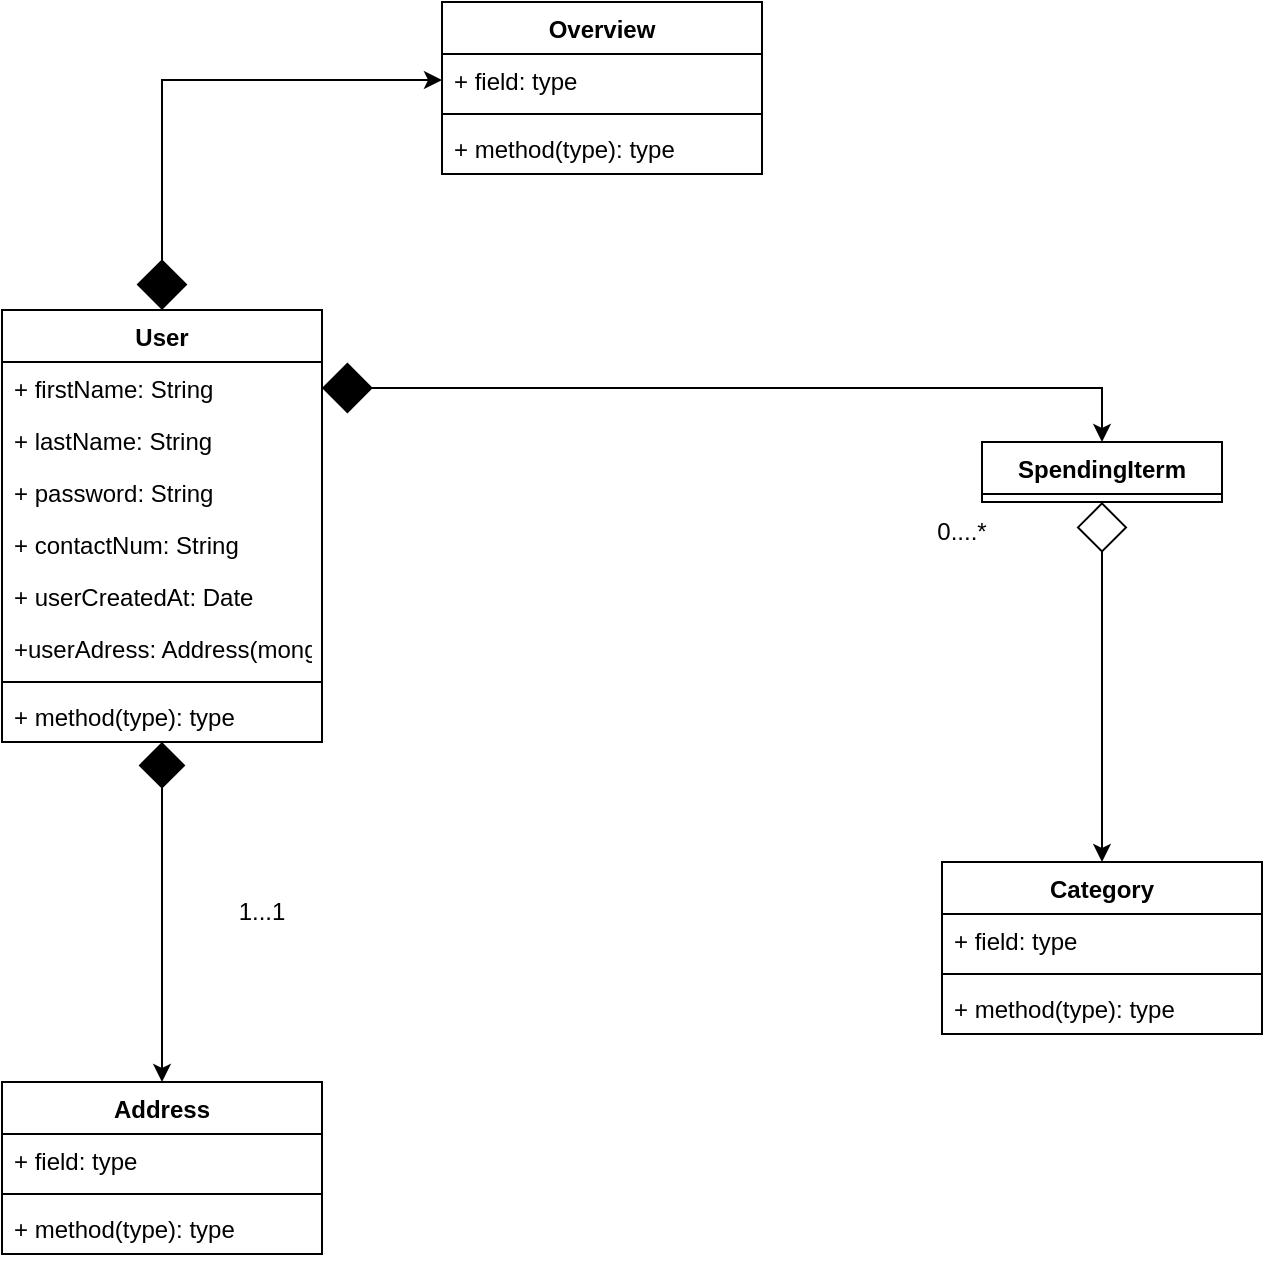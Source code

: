 <mxfile pages="2">
    <diagram id="qDs4zsgHsnW7HbFaQxwj" name="spendWhereV2 Class Diagram">
        <mxGraphModel dx="1387" dy="430" grid="1" gridSize="10" guides="1" tooltips="1" connect="1" arrows="1" fold="1" page="1" pageScale="1" pageWidth="850" pageHeight="1100" math="0" shadow="0">
            <root>
                <mxCell id="0"/>
                <mxCell id="1" parent="0"/>
                <mxCell id="nMCcHLCuzdzfKpNBrMgA-15" style="edgeStyle=orthogonalEdgeStyle;rounded=0;orthogonalLoop=1;jettySize=auto;html=1;entryX=0;entryY=0.5;entryDx=0;entryDy=0;startArrow=diamond;startFill=1;exitX=0.5;exitY=0;exitDx=0;exitDy=0;startSize=23;" parent="1" source="01GERiBBcl2VuDs_CRFM-1" target="nMCcHLCuzdzfKpNBrMgA-12" edge="1">
                    <mxGeometry relative="1" as="geometry"/>
                </mxCell>
                <mxCell id="01GERiBBcl2VuDs_CRFM-1" value="User" style="swimlane;fontStyle=1;align=center;verticalAlign=top;childLayout=stackLayout;horizontal=1;startSize=26;horizontalStack=0;resizeParent=1;resizeParentMax=0;resizeLast=0;collapsible=1;marginBottom=0;" parent="1" vertex="1">
                    <mxGeometry y="244" width="160" height="216" as="geometry">
                        <mxRectangle y="244" width="70" height="30" as="alternateBounds"/>
                    </mxGeometry>
                </mxCell>
                <object label="+ firstName: String&#10;&#10;" lastName="" id="01GERiBBcl2VuDs_CRFM-2">
                    <mxCell style="text;strokeColor=none;fillColor=none;align=left;verticalAlign=top;spacingLeft=4;spacingRight=4;overflow=hidden;rotatable=0;points=[[0,0.5],[1,0.5]];portConstraint=eastwest;" parent="01GERiBBcl2VuDs_CRFM-1" vertex="1">
                        <mxGeometry y="26" width="160" height="26" as="geometry"/>
                    </mxCell>
                </object>
                <object label="+ lastName: String&#10;&#10;" lastName="" id="kb8kkpJwAN3aDOIr81UP-8">
                    <mxCell style="text;strokeColor=none;fillColor=none;align=left;verticalAlign=top;spacingLeft=4;spacingRight=4;overflow=hidden;rotatable=0;points=[[0,0.5],[1,0.5]];portConstraint=eastwest;" parent="01GERiBBcl2VuDs_CRFM-1" vertex="1">
                        <mxGeometry y="52" width="160" height="26" as="geometry"/>
                    </mxCell>
                </object>
                <object label="+ password: String&#10;&#10;" lastName="" id="kb8kkpJwAN3aDOIr81UP-9">
                    <mxCell style="text;strokeColor=none;fillColor=none;align=left;verticalAlign=top;spacingLeft=4;spacingRight=4;overflow=hidden;rotatable=0;points=[[0,0.5],[1,0.5]];portConstraint=eastwest;" parent="01GERiBBcl2VuDs_CRFM-1" vertex="1">
                        <mxGeometry y="78" width="160" height="26" as="geometry"/>
                    </mxCell>
                </object>
                <object label="+ contactNum: String&#10;&#10;" lastName="" id="kb8kkpJwAN3aDOIr81UP-10">
                    <mxCell style="text;strokeColor=none;fillColor=none;align=left;verticalAlign=top;spacingLeft=4;spacingRight=4;overflow=hidden;rotatable=0;points=[[0,0.5],[1,0.5]];portConstraint=eastwest;" parent="01GERiBBcl2VuDs_CRFM-1" vertex="1">
                        <mxGeometry y="104" width="160" height="26" as="geometry"/>
                    </mxCell>
                </object>
                <object label="+ userCreatedAt: Date&#10;&#10;" lastName="" id="kb8kkpJwAN3aDOIr81UP-11">
                    <mxCell style="text;strokeColor=none;fillColor=none;align=left;verticalAlign=top;spacingLeft=4;spacingRight=4;overflow=hidden;rotatable=0;points=[[0,0.5],[1,0.5]];portConstraint=eastwest;" parent="01GERiBBcl2VuDs_CRFM-1" vertex="1">
                        <mxGeometry y="130" width="160" height="26" as="geometry"/>
                    </mxCell>
                </object>
                <object label="+userAdress: Address(mongoose.Schema.Types.ObjectId)&#10;" lastName="" id="kb8kkpJwAN3aDOIr81UP-12">
                    <mxCell style="text;strokeColor=none;fillColor=none;align=left;verticalAlign=top;spacingLeft=4;spacingRight=4;overflow=hidden;rotatable=0;points=[[0,0.5],[1,0.5]];portConstraint=eastwest;" parent="01GERiBBcl2VuDs_CRFM-1" vertex="1">
                        <mxGeometry y="156" width="160" height="26" as="geometry"/>
                    </mxCell>
                </object>
                <mxCell id="01GERiBBcl2VuDs_CRFM-3" value="" style="line;strokeWidth=1;fillColor=none;align=left;verticalAlign=middle;spacingTop=-1;spacingLeft=3;spacingRight=3;rotatable=0;labelPosition=right;points=[];portConstraint=eastwest;strokeColor=inherit;" parent="01GERiBBcl2VuDs_CRFM-1" vertex="1">
                    <mxGeometry y="182" width="160" height="8" as="geometry"/>
                </mxCell>
                <mxCell id="01GERiBBcl2VuDs_CRFM-4" value="+ method(type): type" style="text;strokeColor=none;fillColor=none;align=left;verticalAlign=top;spacingLeft=4;spacingRight=4;overflow=hidden;rotatable=0;points=[[0,0.5],[1,0.5]];portConstraint=eastwest;" parent="01GERiBBcl2VuDs_CRFM-1" vertex="1">
                    <mxGeometry y="190" width="160" height="26" as="geometry"/>
                </mxCell>
                <mxCell id="ootzpRhRLvkWmLbnQWPY-32" style="edgeStyle=orthogonalEdgeStyle;rounded=0;orthogonalLoop=1;jettySize=auto;html=1;entryX=0.5;entryY=0;entryDx=0;entryDy=0;startArrow=diamond;startFill=0;startSize=23;" parent="1" source="ootzpRhRLvkWmLbnQWPY-1" target="ootzpRhRLvkWmLbnQWPY-9" edge="1">
                    <mxGeometry relative="1" as="geometry"/>
                </mxCell>
                <mxCell id="ootzpRhRLvkWmLbnQWPY-1" value="SpendingIterm" style="swimlane;fontStyle=1;align=center;verticalAlign=top;childLayout=stackLayout;horizontal=1;startSize=26;horizontalStack=0;resizeParent=1;resizeParentMax=0;resizeLast=0;collapsible=1;marginBottom=0;" parent="1" vertex="1" collapsed="1">
                    <mxGeometry x="490" y="310" width="120" height="30" as="geometry">
                        <mxRectangle x="490" y="310" width="160" height="86" as="alternateBounds"/>
                    </mxGeometry>
                </mxCell>
                <mxCell id="ootzpRhRLvkWmLbnQWPY-2" value="+ field: type" style="text;strokeColor=none;fillColor=none;align=left;verticalAlign=top;spacingLeft=4;spacingRight=4;overflow=hidden;rotatable=0;points=[[0,0.5],[1,0.5]];portConstraint=eastwest;" parent="ootzpRhRLvkWmLbnQWPY-1" vertex="1">
                    <mxGeometry y="26" width="160" height="26" as="geometry"/>
                </mxCell>
                <mxCell id="ootzpRhRLvkWmLbnQWPY-3" value="" style="line;strokeWidth=1;fillColor=none;align=left;verticalAlign=middle;spacingTop=-1;spacingLeft=3;spacingRight=3;rotatable=0;labelPosition=right;points=[];portConstraint=eastwest;strokeColor=inherit;" parent="ootzpRhRLvkWmLbnQWPY-1" vertex="1">
                    <mxGeometry y="52" width="160" height="8" as="geometry"/>
                </mxCell>
                <mxCell id="ootzpRhRLvkWmLbnQWPY-4" value="+ method(type): type" style="text;strokeColor=none;fillColor=none;align=left;verticalAlign=top;spacingLeft=4;spacingRight=4;overflow=hidden;rotatable=0;points=[[0,0.5],[1,0.5]];portConstraint=eastwest;" parent="ootzpRhRLvkWmLbnQWPY-1" vertex="1">
                    <mxGeometry y="60" width="160" height="26" as="geometry"/>
                </mxCell>
                <mxCell id="ootzpRhRLvkWmLbnQWPY-30" style="edgeStyle=orthogonalEdgeStyle;rounded=0;orthogonalLoop=1;jettySize=auto;html=1;entryX=0.5;entryY=1;entryDx=0;entryDy=0;endArrow=diamond;endFill=1;startArrow=classic;startFill=1;endSize=21;" parent="1" source="ootzpRhRLvkWmLbnQWPY-5" target="01GERiBBcl2VuDs_CRFM-1" edge="1">
                    <mxGeometry relative="1" as="geometry"/>
                </mxCell>
                <mxCell id="ootzpRhRLvkWmLbnQWPY-5" value="Address" style="swimlane;fontStyle=1;align=center;verticalAlign=top;childLayout=stackLayout;horizontal=1;startSize=26;horizontalStack=0;resizeParent=1;resizeParentMax=0;resizeLast=0;collapsible=1;marginBottom=0;" parent="1" vertex="1">
                    <mxGeometry y="630" width="160" height="86" as="geometry">
                        <mxRectangle x="35" y="630" width="90" height="30" as="alternateBounds"/>
                    </mxGeometry>
                </mxCell>
                <mxCell id="ootzpRhRLvkWmLbnQWPY-6" value="+ field: type" style="text;strokeColor=none;fillColor=none;align=left;verticalAlign=top;spacingLeft=4;spacingRight=4;overflow=hidden;rotatable=0;points=[[0,0.5],[1,0.5]];portConstraint=eastwest;" parent="ootzpRhRLvkWmLbnQWPY-5" vertex="1">
                    <mxGeometry y="26" width="160" height="26" as="geometry"/>
                </mxCell>
                <mxCell id="ootzpRhRLvkWmLbnQWPY-7" value="" style="line;strokeWidth=1;fillColor=none;align=left;verticalAlign=middle;spacingTop=-1;spacingLeft=3;spacingRight=3;rotatable=0;labelPosition=right;points=[];portConstraint=eastwest;strokeColor=inherit;" parent="ootzpRhRLvkWmLbnQWPY-5" vertex="1">
                    <mxGeometry y="52" width="160" height="8" as="geometry"/>
                </mxCell>
                <mxCell id="ootzpRhRLvkWmLbnQWPY-8" value="+ method(type): type" style="text;strokeColor=none;fillColor=none;align=left;verticalAlign=top;spacingLeft=4;spacingRight=4;overflow=hidden;rotatable=0;points=[[0,0.5],[1,0.5]];portConstraint=eastwest;" parent="ootzpRhRLvkWmLbnQWPY-5" vertex="1">
                    <mxGeometry y="60" width="160" height="26" as="geometry"/>
                </mxCell>
                <mxCell id="ootzpRhRLvkWmLbnQWPY-9" value="Category" style="swimlane;fontStyle=1;align=center;verticalAlign=top;childLayout=stackLayout;horizontal=1;startSize=26;horizontalStack=0;resizeParent=1;resizeParentMax=0;resizeLast=0;collapsible=1;marginBottom=0;" parent="1" vertex="1">
                    <mxGeometry x="470" y="520" width="160" height="86" as="geometry">
                        <mxRectangle x="505" y="510" width="90" height="30" as="alternateBounds"/>
                    </mxGeometry>
                </mxCell>
                <mxCell id="ootzpRhRLvkWmLbnQWPY-10" value="+ field: type" style="text;strokeColor=none;fillColor=none;align=left;verticalAlign=top;spacingLeft=4;spacingRight=4;overflow=hidden;rotatable=0;points=[[0,0.5],[1,0.5]];portConstraint=eastwest;" parent="ootzpRhRLvkWmLbnQWPY-9" vertex="1">
                    <mxGeometry y="26" width="160" height="26" as="geometry"/>
                </mxCell>
                <mxCell id="ootzpRhRLvkWmLbnQWPY-11" value="" style="line;strokeWidth=1;fillColor=none;align=left;verticalAlign=middle;spacingTop=-1;spacingLeft=3;spacingRight=3;rotatable=0;labelPosition=right;points=[];portConstraint=eastwest;strokeColor=inherit;" parent="ootzpRhRLvkWmLbnQWPY-9" vertex="1">
                    <mxGeometry y="52" width="160" height="8" as="geometry"/>
                </mxCell>
                <mxCell id="ootzpRhRLvkWmLbnQWPY-12" value="+ method(type): type" style="text;strokeColor=none;fillColor=none;align=left;verticalAlign=top;spacingLeft=4;spacingRight=4;overflow=hidden;rotatable=0;points=[[0,0.5],[1,0.5]];portConstraint=eastwest;" parent="ootzpRhRLvkWmLbnQWPY-9" vertex="1">
                    <mxGeometry y="60" width="160" height="26" as="geometry"/>
                </mxCell>
                <mxCell id="ootzpRhRLvkWmLbnQWPY-13" style="edgeStyle=orthogonalEdgeStyle;rounded=0;orthogonalLoop=1;jettySize=auto;html=1;startArrow=diamond;startFill=1;sourcePerimeterSpacing=0;targetPerimeterSpacing=0;strokeWidth=1;startSize=23;exitX=1;exitY=0.5;exitDx=0;exitDy=0;" parent="1" source="01GERiBBcl2VuDs_CRFM-2" target="ootzpRhRLvkWmLbnQWPY-2" edge="1">
                    <mxGeometry relative="1" as="geometry">
                        <mxPoint x="270" y="230" as="sourcePoint"/>
                    </mxGeometry>
                </mxCell>
                <mxCell id="ootzpRhRLvkWmLbnQWPY-18" value="0....*" style="text;html=1;strokeColor=none;fillColor=none;align=center;verticalAlign=middle;whiteSpace=wrap;rounded=0;" parent="1" vertex="1">
                    <mxGeometry x="450" y="340" width="60" height="30" as="geometry"/>
                </mxCell>
                <mxCell id="ootzpRhRLvkWmLbnQWPY-31" value="1...1" style="text;html=1;strokeColor=none;fillColor=none;align=center;verticalAlign=middle;whiteSpace=wrap;rounded=0;" parent="1" vertex="1">
                    <mxGeometry x="100" y="530" width="60" height="30" as="geometry"/>
                </mxCell>
                <mxCell id="nMCcHLCuzdzfKpNBrMgA-11" value="Overview" style="swimlane;fontStyle=1;align=center;verticalAlign=top;childLayout=stackLayout;horizontal=1;startSize=26;horizontalStack=0;resizeParent=1;resizeParentMax=0;resizeLast=0;collapsible=1;marginBottom=0;" parent="1" vertex="1">
                    <mxGeometry x="220" y="90" width="160" height="86" as="geometry">
                        <mxRectangle x="220" y="90" width="70" height="30" as="alternateBounds"/>
                    </mxGeometry>
                </mxCell>
                <mxCell id="nMCcHLCuzdzfKpNBrMgA-12" value="+ field: type" style="text;strokeColor=none;fillColor=none;align=left;verticalAlign=top;spacingLeft=4;spacingRight=4;overflow=hidden;rotatable=0;points=[[0,0.5],[1,0.5]];portConstraint=eastwest;" parent="nMCcHLCuzdzfKpNBrMgA-11" vertex="1">
                    <mxGeometry y="26" width="160" height="26" as="geometry"/>
                </mxCell>
                <mxCell id="nMCcHLCuzdzfKpNBrMgA-13" value="" style="line;strokeWidth=1;fillColor=none;align=left;verticalAlign=middle;spacingTop=-1;spacingLeft=3;spacingRight=3;rotatable=0;labelPosition=right;points=[];portConstraint=eastwest;strokeColor=inherit;" parent="nMCcHLCuzdzfKpNBrMgA-11" vertex="1">
                    <mxGeometry y="52" width="160" height="8" as="geometry"/>
                </mxCell>
                <mxCell id="nMCcHLCuzdzfKpNBrMgA-14" value="+ method(type): type" style="text;strokeColor=none;fillColor=none;align=left;verticalAlign=top;spacingLeft=4;spacingRight=4;overflow=hidden;rotatable=0;points=[[0,0.5],[1,0.5]];portConstraint=eastwest;" parent="nMCcHLCuzdzfKpNBrMgA-11" vertex="1">
                    <mxGeometry y="60" width="160" height="26" as="geometry"/>
                </mxCell>
            </root>
        </mxGraphModel>
    </diagram>
    <diagram id="NrD8xkDJZYaa0XfTvpq_" name="Archiecture View">
        <mxGraphModel dx="1387" dy="430" grid="1" gridSize="10" guides="1" tooltips="1" connect="1" arrows="1" fold="1" page="1" pageScale="1" pageWidth="850" pageHeight="1100" math="0" shadow="0">
            <root>
                <mxCell id="0"/>
                <mxCell id="1" parent="0"/>
                <mxCell id="5PgVQ-ImqTS7lXB6E8Hz-6" style="edgeStyle=orthogonalEdgeStyle;rounded=0;orthogonalLoop=1;jettySize=auto;html=1;exitX=0;exitY=0;exitDx=0;exitDy=82.5;exitPerimeter=0;entryX=1;entryY=0.75;entryDx=0;entryDy=0;" parent="1" source="5PgVQ-ImqTS7lXB6E8Hz-1" target="5PgVQ-ImqTS7lXB6E8Hz-2" edge="1">
                    <mxGeometry relative="1" as="geometry"/>
                </mxCell>
                <mxCell id="5PgVQ-ImqTS7lXB6E8Hz-1" value="MongoDB" style="shape=cylinder3;whiteSpace=wrap;html=1;boundedLbl=1;backgroundOutline=1;size=15;" parent="1" vertex="1">
                    <mxGeometry x="610" y="420" width="150" height="120" as="geometry"/>
                </mxCell>
                <mxCell id="5PgVQ-ImqTS7lXB6E8Hz-4" style="edgeStyle=orthogonalEdgeStyle;rounded=0;orthogonalLoop=1;jettySize=auto;html=1;exitX=1;exitY=0.25;exitDx=0;exitDy=0;entryX=0;entryY=0;entryDx=0;entryDy=37.5;entryPerimeter=0;" parent="1" source="5PgVQ-ImqTS7lXB6E8Hz-2" target="5PgVQ-ImqTS7lXB6E8Hz-1" edge="1">
                    <mxGeometry relative="1" as="geometry">
                        <Array as="points">
                            <mxPoint x="370" y="458"/>
                            <mxPoint x="490" y="458"/>
                        </Array>
                    </mxGeometry>
                </mxCell>
                <mxCell id="5PgVQ-ImqTS7lXB6E8Hz-8" style="edgeStyle=orthogonalEdgeStyle;rounded=0;orthogonalLoop=1;jettySize=auto;html=1;exitX=0.25;exitY=0;exitDx=0;exitDy=0;entryX=0.25;entryY=1;entryDx=0;entryDy=0;" parent="1" source="5PgVQ-ImqTS7lXB6E8Hz-2" target="5PgVQ-ImqTS7lXB6E8Hz-7" edge="1">
                    <mxGeometry relative="1" as="geometry"/>
                </mxCell>
                <mxCell id="5PgVQ-ImqTS7lXB6E8Hz-2" value="Data Access Layer" style="rounded=0;whiteSpace=wrap;html=1;" parent="1" vertex="1">
                    <mxGeometry x="160" y="420" width="200" height="110" as="geometry"/>
                </mxCell>
                <mxCell id="5PgVQ-ImqTS7lXB6E8Hz-9" style="edgeStyle=orthogonalEdgeStyle;rounded=0;orthogonalLoop=1;jettySize=auto;html=1;exitX=0.75;exitY=1;exitDx=0;exitDy=0;entryX=0.75;entryY=0;entryDx=0;entryDy=0;" parent="1" source="5PgVQ-ImqTS7lXB6E8Hz-7" target="5PgVQ-ImqTS7lXB6E8Hz-2" edge="1">
                    <mxGeometry relative="1" as="geometry"/>
                </mxCell>
                <mxCell id="5PgVQ-ImqTS7lXB6E8Hz-11" style="edgeStyle=orthogonalEdgeStyle;rounded=0;orthogonalLoop=1;jettySize=auto;html=1;exitX=0.25;exitY=0;exitDx=0;exitDy=0;entryX=0.25;entryY=1;entryDx=0;entryDy=0;" parent="1" source="5PgVQ-ImqTS7lXB6E8Hz-7" target="5PgVQ-ImqTS7lXB6E8Hz-10" edge="1">
                    <mxGeometry relative="1" as="geometry"/>
                </mxCell>
                <mxCell id="5PgVQ-ImqTS7lXB6E8Hz-7" value="Service Layer" style="rounded=0;whiteSpace=wrap;html=1;" parent="1" vertex="1">
                    <mxGeometry x="160" y="250" width="200" height="100" as="geometry"/>
                </mxCell>
                <mxCell id="5PgVQ-ImqTS7lXB6E8Hz-12" style="edgeStyle=orthogonalEdgeStyle;rounded=0;orthogonalLoop=1;jettySize=auto;html=1;exitX=0.75;exitY=1;exitDx=0;exitDy=0;entryX=0.75;entryY=0;entryDx=0;entryDy=0;" parent="1" source="5PgVQ-ImqTS7lXB6E8Hz-10" target="5PgVQ-ImqTS7lXB6E8Hz-7" edge="1">
                    <mxGeometry relative="1" as="geometry"/>
                </mxCell>
                <mxCell id="5PgVQ-ImqTS7lXB6E8Hz-10" value="API layer" style="rounded=0;whiteSpace=wrap;html=1;" parent="1" vertex="1">
                    <mxGeometry x="160" y="70" width="200" height="100" as="geometry"/>
                </mxCell>
                <mxCell id="5PgVQ-ImqTS7lXB6E8Hz-13" value="Client" style="shape=umlActor;verticalLabelPosition=bottom;verticalAlign=top;html=1;outlineConnect=0;" parent="1" vertex="1">
                    <mxGeometry x="650" y="60" width="70" height="120" as="geometry"/>
                </mxCell>
                <mxCell id="5PgVQ-ImqTS7lXB6E8Hz-17" value="" style="endArrow=classic;html=1;rounded=0;" parent="1" edge="1">
                    <mxGeometry width="50" height="50" relative="1" as="geometry">
                        <mxPoint x="425" y="110" as="sourcePoint"/>
                        <mxPoint x="610" y="110" as="targetPoint"/>
                        <Array as="points">
                            <mxPoint x="475" y="110"/>
                        </Array>
                    </mxGeometry>
                </mxCell>
                <mxCell id="5PgVQ-ImqTS7lXB6E8Hz-18" value="" style="endArrow=none;html=1;rounded=0;startArrow=classic;startFill=1;endFill=0;" parent="1" edge="1">
                    <mxGeometry width="50" height="50" relative="1" as="geometry">
                        <mxPoint x="425" y="150" as="sourcePoint"/>
                        <mxPoint x="610" y="150" as="targetPoint"/>
                        <Array as="points">
                            <mxPoint x="475" y="150"/>
                        </Array>
                    </mxGeometry>
                </mxCell>
                <mxCell id="A2wsgDhPSdyK6vwjElyX-2" style="edgeStyle=orthogonalEdgeStyle;rounded=0;orthogonalLoop=1;jettySize=auto;html=1;entryX=1;entryY=0.4;entryDx=0;entryDy=0;entryPerimeter=0;fillColor=#f8cecc;strokeColor=#b85450;" parent="1" source="A2wsgDhPSdyK6vwjElyX-1" target="5PgVQ-ImqTS7lXB6E8Hz-7" edge="1">
                    <mxGeometry relative="1" as="geometry"/>
                </mxCell>
                <mxCell id="A2wsgDhPSdyK6vwjElyX-9" style="edgeStyle=orthogonalEdgeStyle;rounded=0;orthogonalLoop=1;jettySize=auto;html=1;exitX=0.25;exitY=1;exitDx=0;exitDy=0;fillColor=#f8cecc;strokeColor=#b85450;" parent="1" source="A2wsgDhPSdyK6vwjElyX-1" edge="1">
                    <mxGeometry relative="1" as="geometry">
                        <mxPoint x="660" y="410" as="targetPoint"/>
                    </mxGeometry>
                </mxCell>
                <mxCell id="A2wsgDhPSdyK6vwjElyX-1" value="3rd Party API" style="rounded=1;whiteSpace=wrap;html=1;fillColor=#f8cecc;strokeColor=#b85450;" parent="1" vertex="1">
                    <mxGeometry x="630" y="260" width="120" height="60" as="geometry"/>
                </mxCell>
                <mxCell id="A2wsgDhPSdyK6vwjElyX-5" style="edgeStyle=orthogonalEdgeStyle;rounded=0;orthogonalLoop=1;jettySize=auto;html=1;entryX=0.75;entryY=1;entryDx=0;entryDy=0;fillColor=#f8cecc;strokeColor=#b85450;" parent="1" target="A2wsgDhPSdyK6vwjElyX-1" edge="1">
                    <mxGeometry relative="1" as="geometry">
                        <mxPoint x="720" y="410" as="sourcePoint"/>
                        <Array as="points">
                            <mxPoint x="720" y="330"/>
                            <mxPoint x="720" y="330"/>
                        </Array>
                    </mxGeometry>
                </mxCell>
                <mxCell id="A2wsgDhPSdyK6vwjElyX-12" value="CRUD OPERATION" style="strokeWidth=1;shadow=0;dashed=0;align=center;html=1;shape=mxgraph.mockup.text.stickyNote2;fontColor=#666666;mainText=;fontSize=17;whiteSpace=wrap;fillColor=#ffffcc;strokeColor=#F62E00;" parent="1" vertex="1">
                    <mxGeometry x="30" y="70" width="110" height="120" as="geometry"/>
                </mxCell>
                <mxCell id="A2wsgDhPSdyK6vwjElyX-13" value="Data Labeling Python" style="strokeWidth=1;shadow=0;dashed=0;align=center;html=1;shape=mxgraph.mockup.text.stickyNote2;fontColor=#666666;mainText=;fontSize=17;whiteSpace=wrap;fillColor=#ffffcc;strokeColor=#F62E00;" parent="1" vertex="1">
                    <mxGeometry x="770" y="250" width="110" height="120" as="geometry"/>
                </mxCell>
                <mxCell id="ePlLXDUxiNUc0NPwqair-2" value="Red color indicates not confirmed yet" style="text;html=1;strokeColor=none;fillColor=none;align=center;verticalAlign=middle;whiteSpace=wrap;rounded=0;" parent="1" vertex="1">
                    <mxGeometry x="950" y="40" width="60" height="30" as="geometry"/>
                </mxCell>
            </root>
        </mxGraphModel>
    </diagram>
</mxfile>